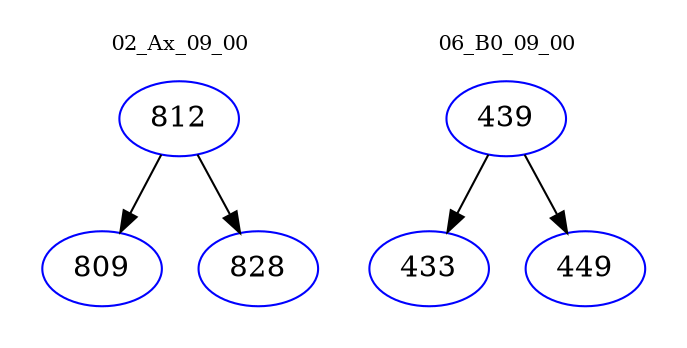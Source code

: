 digraph{
subgraph cluster_0 {
color = white
label = "02_Ax_09_00";
fontsize=10;
T0_812 [label="812", color="blue"]
T0_812 -> T0_809 [color="black"]
T0_809 [label="809", color="blue"]
T0_812 -> T0_828 [color="black"]
T0_828 [label="828", color="blue"]
}
subgraph cluster_1 {
color = white
label = "06_B0_09_00";
fontsize=10;
T1_439 [label="439", color="blue"]
T1_439 -> T1_433 [color="black"]
T1_433 [label="433", color="blue"]
T1_439 -> T1_449 [color="black"]
T1_449 [label="449", color="blue"]
}
}

